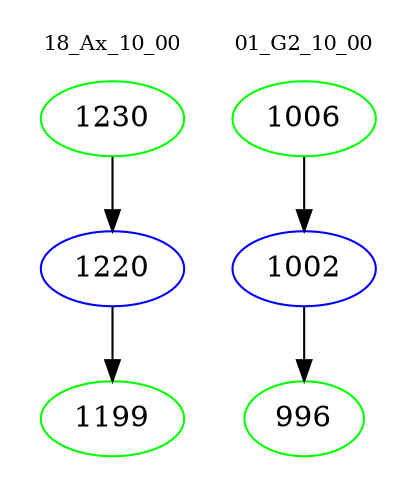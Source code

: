 digraph{
subgraph cluster_0 {
color = white
label = "18_Ax_10_00";
fontsize=10;
T0_1230 [label="1230", color="green"]
T0_1230 -> T0_1220 [color="black"]
T0_1220 [label="1220", color="blue"]
T0_1220 -> T0_1199 [color="black"]
T0_1199 [label="1199", color="green"]
}
subgraph cluster_1 {
color = white
label = "01_G2_10_00";
fontsize=10;
T1_1006 [label="1006", color="green"]
T1_1006 -> T1_1002 [color="black"]
T1_1002 [label="1002", color="blue"]
T1_1002 -> T1_996 [color="black"]
T1_996 [label="996", color="green"]
}
}
